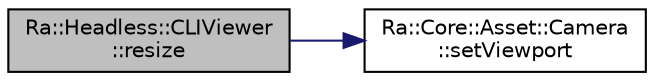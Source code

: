 digraph "Ra::Headless::CLIViewer::resize"
{
 // INTERACTIVE_SVG=YES
 // LATEX_PDF_SIZE
  edge [fontname="Helvetica",fontsize="10",labelfontname="Helvetica",labelfontsize="10"];
  node [fontname="Helvetica",fontsize="10",shape=record];
  rankdir="LR";
  Node1 [label="Ra::Headless::CLIViewer\l::resize",height=0.2,width=0.4,color="black", fillcolor="grey75", style="filled", fontcolor="black",tooltip="Observer of the resize event on the OpenGLContext."];
  Node1 -> Node2 [color="midnightblue",fontsize="10",style="solid",fontname="Helvetica"];
  Node2 [label="Ra::Core::Asset::Camera\l::setViewport",height=0.2,width=0.4,color="black", fillcolor="white", style="filled",URL="$classRa_1_1Core_1_1Asset_1_1Camera.html#a05d8b61c4135de535eb61a6608fd33d6",tooltip="Change the viewport size. Also compute aspectRatio."];
}
